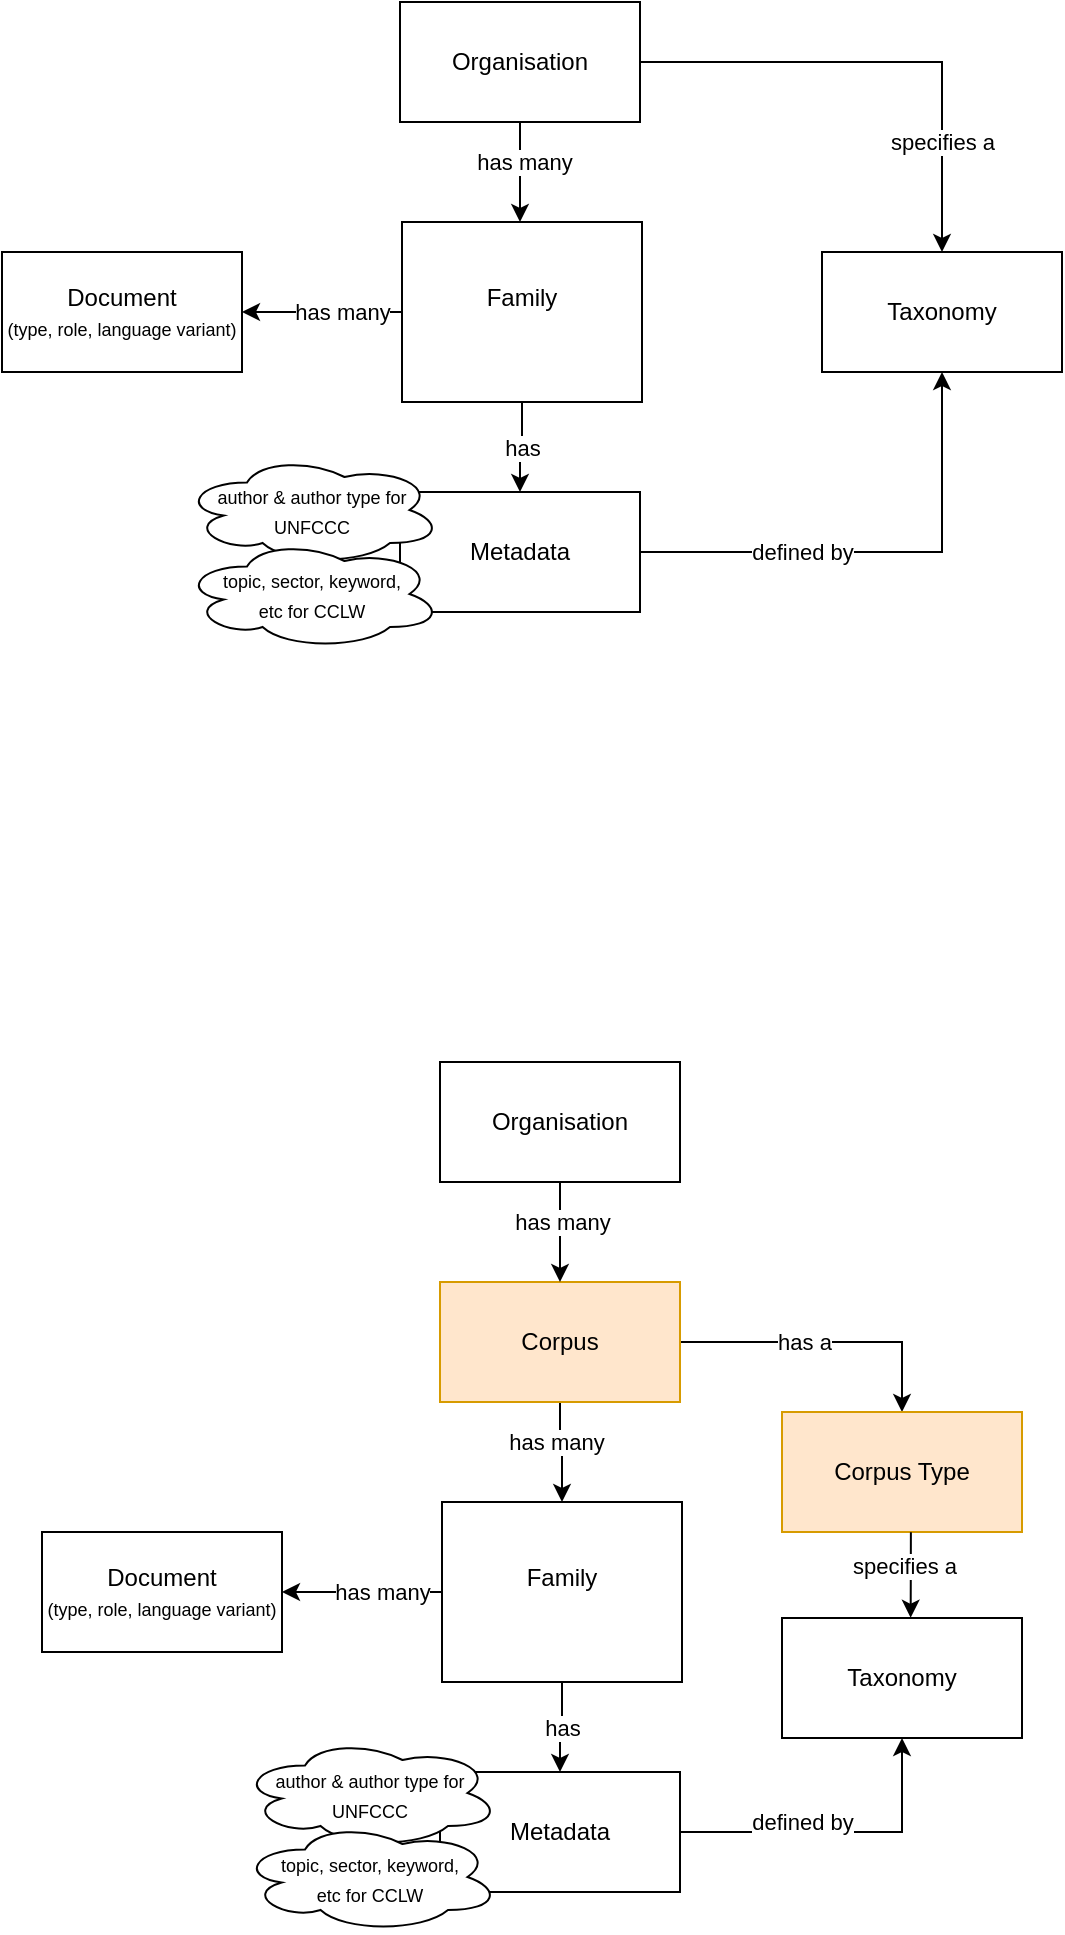 <mxfile version="23.1.4" type="github">
  <diagram name="Page-1" id="c4acf3e9-155e-7222-9cf6-157b1a14988f">
    <mxGraphModel dx="1034" dy="560" grid="1" gridSize="10" guides="1" tooltips="1" connect="1" arrows="1" fold="1" page="1" pageScale="1" pageWidth="850" pageHeight="1100" background="none" math="0" shadow="0">
      <root>
        <mxCell id="0" />
        <mxCell id="1" parent="0" />
        <mxCell id="eV83WFU-OSgZYZa45-zI-28" value="" style="edgeStyle=orthogonalEdgeStyle;rounded=0;orthogonalLoop=1;jettySize=auto;html=1;entryX=0.5;entryY=0;entryDx=0;entryDy=0;" parent="1" source="eV83WFU-OSgZYZa45-zI-23" target="eV83WFU-OSgZYZa45-zI-27" edge="1">
          <mxGeometry relative="1" as="geometry">
            <Array as="points">
              <mxPoint x="540" y="720" />
            </Array>
          </mxGeometry>
        </mxCell>
        <mxCell id="eV83WFU-OSgZYZa45-zI-29" value="has a" style="edgeLabel;html=1;align=center;verticalAlign=middle;resizable=0;points=[];" parent="eV83WFU-OSgZYZa45-zI-28" vertex="1" connectable="0">
          <mxGeometry x="0.076" y="1" relative="1" as="geometry">
            <mxPoint x="-17" y="1" as="offset" />
          </mxGeometry>
        </mxCell>
        <mxCell id="eV83WFU-OSgZYZa45-zI-38" value="" style="edgeStyle=orthogonalEdgeStyle;rounded=0;orthogonalLoop=1;jettySize=auto;html=1;" parent="1" source="eV83WFU-OSgZYZa45-zI-23" target="eV83WFU-OSgZYZa45-zI-36" edge="1">
          <mxGeometry relative="1" as="geometry" />
        </mxCell>
        <mxCell id="eV83WFU-OSgZYZa45-zI-39" value="has many" style="edgeLabel;html=1;align=center;verticalAlign=middle;resizable=0;points=[];" parent="eV83WFU-OSgZYZa45-zI-38" vertex="1" connectable="0">
          <mxGeometry x="-0.216" y="-2" relative="1" as="geometry">
            <mxPoint as="offset" />
          </mxGeometry>
        </mxCell>
        <mxCell id="eV83WFU-OSgZYZa45-zI-23" value="Corpus" style="rounded=0;whiteSpace=wrap;html=1;fillColor=#ffe6cc;strokeColor=#d79b00;" parent="1" vertex="1">
          <mxGeometry x="309" y="690" width="120" height="60" as="geometry" />
        </mxCell>
        <mxCell id="eV83WFU-OSgZYZa45-zI-25" style="edgeStyle=orthogonalEdgeStyle;rounded=0;orthogonalLoop=1;jettySize=auto;html=1;entryX=0.5;entryY=0;entryDx=0;entryDy=0;" parent="1" source="eV83WFU-OSgZYZa45-zI-24" target="eV83WFU-OSgZYZa45-zI-23" edge="1">
          <mxGeometry relative="1" as="geometry" />
        </mxCell>
        <mxCell id="eV83WFU-OSgZYZa45-zI-26" value="has many" style="edgeLabel;html=1;align=center;verticalAlign=middle;resizable=0;points=[];" parent="eV83WFU-OSgZYZa45-zI-25" vertex="1" connectable="0">
          <mxGeometry x="0.105" y="2" relative="1" as="geometry">
            <mxPoint x="-1" y="-8" as="offset" />
          </mxGeometry>
        </mxCell>
        <mxCell id="eV83WFU-OSgZYZa45-zI-24" value="Organisation" style="rounded=0;whiteSpace=wrap;html=1;" parent="1" vertex="1">
          <mxGeometry x="309" y="580" width="120" height="60" as="geometry" />
        </mxCell>
        <mxCell id="eV83WFU-OSgZYZa45-zI-27" value="Corpus Type" style="rounded=0;whiteSpace=wrap;html=1;fillColor=#ffe6cc;strokeColor=#d79b00;" parent="1" vertex="1">
          <mxGeometry x="480" y="755" width="120" height="60" as="geometry" />
        </mxCell>
        <mxCell id="eV83WFU-OSgZYZa45-zI-34" value="" style="edgeStyle=orthogonalEdgeStyle;rounded=0;orthogonalLoop=1;jettySize=auto;html=1;exitX=0.537;exitY=1.003;exitDx=0;exitDy=0;entryX=0.536;entryY=-0.002;entryDx=0;entryDy=0;entryPerimeter=0;exitPerimeter=0;" parent="1" source="eV83WFU-OSgZYZa45-zI-27" target="eV83WFU-OSgZYZa45-zI-33" edge="1">
          <mxGeometry relative="1" as="geometry">
            <mxPoint x="530" y="875" as="sourcePoint" />
          </mxGeometry>
        </mxCell>
        <mxCell id="eV83WFU-OSgZYZa45-zI-35" value="specifies a" style="edgeLabel;html=1;align=center;verticalAlign=middle;resizable=0;points=[];" parent="eV83WFU-OSgZYZa45-zI-34" vertex="1" connectable="0">
          <mxGeometry x="-0.202" y="2" relative="1" as="geometry">
            <mxPoint x="-6" as="offset" />
          </mxGeometry>
        </mxCell>
        <mxCell id="eV83WFU-OSgZYZa45-zI-33" value="Taxonomy" style="rounded=0;whiteSpace=wrap;html=1;" parent="1" vertex="1">
          <mxGeometry x="480" y="858" width="120" height="60" as="geometry" />
        </mxCell>
        <mxCell id="eV83WFU-OSgZYZa45-zI-43" value="has" style="edgeStyle=orthogonalEdgeStyle;rounded=0;orthogonalLoop=1;jettySize=auto;html=1;" parent="1" source="eV83WFU-OSgZYZa45-zI-36" target="eV83WFU-OSgZYZa45-zI-42" edge="1">
          <mxGeometry relative="1" as="geometry">
            <mxPoint x="370.0" y="905" as="sourcePoint" />
          </mxGeometry>
        </mxCell>
        <mxCell id="eV83WFU-OSgZYZa45-zI-46" value="" style="edgeStyle=orthogonalEdgeStyle;rounded=0;orthogonalLoop=1;jettySize=auto;html=1;" parent="1" source="eV83WFU-OSgZYZa45-zI-36" target="eV83WFU-OSgZYZa45-zI-45" edge="1">
          <mxGeometry relative="1" as="geometry" />
        </mxCell>
        <mxCell id="eV83WFU-OSgZYZa45-zI-47" value="has many" style="edgeLabel;html=1;align=center;verticalAlign=middle;resizable=0;points=[];" parent="eV83WFU-OSgZYZa45-zI-46" vertex="1" connectable="0">
          <mxGeometry x="0.116" y="1" relative="1" as="geometry">
            <mxPoint x="14" y="-1" as="offset" />
          </mxGeometry>
        </mxCell>
        <mxCell id="eV83WFU-OSgZYZa45-zI-36" value="&lt;div&gt;Family&lt;/div&gt;&lt;div&gt;&lt;br&gt;&lt;/div&gt;" style="rounded=0;whiteSpace=wrap;html=1;" parent="1" vertex="1">
          <mxGeometry x="310" y="800" width="120" height="90" as="geometry" />
        </mxCell>
        <mxCell id="eV83WFU-OSgZYZa45-zI-44" value="defined by" style="edgeStyle=orthogonalEdgeStyle;rounded=0;orthogonalLoop=1;jettySize=auto;html=1;" parent="1" source="eV83WFU-OSgZYZa45-zI-42" target="eV83WFU-OSgZYZa45-zI-33" edge="1">
          <mxGeometry x="-0.228" y="5" relative="1" as="geometry">
            <mxPoint as="offset" />
          </mxGeometry>
        </mxCell>
        <mxCell id="eV83WFU-OSgZYZa45-zI-42" value="Metadata" style="rounded=0;whiteSpace=wrap;html=1;" parent="1" vertex="1">
          <mxGeometry x="309" y="935" width="120" height="60" as="geometry" />
        </mxCell>
        <mxCell id="eV83WFU-OSgZYZa45-zI-45" value="&lt;div&gt;Document&lt;/div&gt;&lt;div&gt;&lt;font style=&quot;font-size: 9px;&quot;&gt;(type, role, language variant)&lt;/font&gt;&lt;br&gt;&lt;/div&gt;" style="whiteSpace=wrap;html=1;rounded=0;" parent="1" vertex="1">
          <mxGeometry x="110" y="815" width="120" height="60" as="geometry" />
        </mxCell>
        <mxCell id="eV83WFU-OSgZYZa45-zI-48" value="&lt;font style=&quot;font-size: 9px;&quot;&gt;author &amp;amp; author type for UNFCCC&lt;br&gt;&lt;/font&gt;" style="ellipse;shape=cloud;whiteSpace=wrap;html=1;" parent="1" vertex="1">
          <mxGeometry x="209" y="918" width="130" height="55" as="geometry" />
        </mxCell>
        <mxCell id="eV83WFU-OSgZYZa45-zI-49" value="&lt;font style=&quot;font-size: 9px;&quot;&gt;topic, sector, keyword, &lt;br&gt;etc for CCLW&lt;br&gt;&lt;/font&gt;" style="ellipse;shape=cloud;whiteSpace=wrap;html=1;" parent="1" vertex="1">
          <mxGeometry x="209" y="960" width="130" height="55" as="geometry" />
        </mxCell>
        <mxCell id="AhHIARxN84_a-hsQjPdf-6" style="edgeStyle=orthogonalEdgeStyle;rounded=0;orthogonalLoop=1;jettySize=auto;html=1;entryX=0.5;entryY=0;entryDx=0;entryDy=0;" edge="1" parent="1" source="AhHIARxN84_a-hsQjPdf-8">
          <mxGeometry relative="1" as="geometry">
            <mxPoint x="349" y="160" as="targetPoint" />
          </mxGeometry>
        </mxCell>
        <mxCell id="AhHIARxN84_a-hsQjPdf-7" value="has many" style="edgeLabel;html=1;align=center;verticalAlign=middle;resizable=0;points=[];" vertex="1" connectable="0" parent="AhHIARxN84_a-hsQjPdf-6">
          <mxGeometry x="0.105" y="2" relative="1" as="geometry">
            <mxPoint x="-1" y="-8" as="offset" />
          </mxGeometry>
        </mxCell>
        <mxCell id="AhHIARxN84_a-hsQjPdf-8" value="Organisation" style="rounded=0;whiteSpace=wrap;html=1;" vertex="1" parent="1">
          <mxGeometry x="289" y="50" width="120" height="60" as="geometry" />
        </mxCell>
        <mxCell id="AhHIARxN84_a-hsQjPdf-11" value="" style="edgeStyle=orthogonalEdgeStyle;rounded=0;orthogonalLoop=1;jettySize=auto;html=1;exitX=1;exitY=0.5;exitDx=0;exitDy=0;" edge="1" parent="1" source="AhHIARxN84_a-hsQjPdf-8" target="AhHIARxN84_a-hsQjPdf-15">
          <mxGeometry relative="1" as="geometry">
            <mxPoint x="550" y="235" as="sourcePoint" />
          </mxGeometry>
        </mxCell>
        <mxCell id="AhHIARxN84_a-hsQjPdf-12" value="specifies a" style="edgeLabel;html=1;align=center;verticalAlign=middle;resizable=0;points=[];" vertex="1" connectable="0" parent="AhHIARxN84_a-hsQjPdf-11">
          <mxGeometry x="-0.202" y="2" relative="1" as="geometry">
            <mxPoint x="53" y="42" as="offset" />
          </mxGeometry>
        </mxCell>
        <mxCell id="AhHIARxN84_a-hsQjPdf-15" value="Taxonomy" style="rounded=0;whiteSpace=wrap;html=1;" vertex="1" parent="1">
          <mxGeometry x="500" y="175" width="120" height="60" as="geometry" />
        </mxCell>
        <mxCell id="AhHIARxN84_a-hsQjPdf-18" value="has" style="edgeStyle=orthogonalEdgeStyle;rounded=0;orthogonalLoop=1;jettySize=auto;html=1;" edge="1" parent="1" source="AhHIARxN84_a-hsQjPdf-21" target="AhHIARxN84_a-hsQjPdf-23">
          <mxGeometry relative="1" as="geometry">
            <mxPoint x="350.0" y="265" as="sourcePoint" />
          </mxGeometry>
        </mxCell>
        <mxCell id="AhHIARxN84_a-hsQjPdf-19" value="" style="edgeStyle=orthogonalEdgeStyle;rounded=0;orthogonalLoop=1;jettySize=auto;html=1;" edge="1" parent="1" source="AhHIARxN84_a-hsQjPdf-21" target="AhHIARxN84_a-hsQjPdf-24">
          <mxGeometry relative="1" as="geometry" />
        </mxCell>
        <mxCell id="AhHIARxN84_a-hsQjPdf-20" value="has many" style="edgeLabel;html=1;align=center;verticalAlign=middle;resizable=0;points=[];" vertex="1" connectable="0" parent="AhHIARxN84_a-hsQjPdf-19">
          <mxGeometry x="0.116" y="1" relative="1" as="geometry">
            <mxPoint x="14" y="-1" as="offset" />
          </mxGeometry>
        </mxCell>
        <mxCell id="AhHIARxN84_a-hsQjPdf-21" value="&lt;div&gt;Family&lt;/div&gt;&lt;div&gt;&lt;br&gt;&lt;/div&gt;" style="rounded=0;whiteSpace=wrap;html=1;" vertex="1" parent="1">
          <mxGeometry x="290" y="160" width="120" height="90" as="geometry" />
        </mxCell>
        <mxCell id="AhHIARxN84_a-hsQjPdf-22" value="defined by" style="edgeStyle=orthogonalEdgeStyle;rounded=0;orthogonalLoop=1;jettySize=auto;html=1;" edge="1" parent="1" source="AhHIARxN84_a-hsQjPdf-23" target="AhHIARxN84_a-hsQjPdf-15">
          <mxGeometry x="-0.328" relative="1" as="geometry">
            <mxPoint as="offset" />
          </mxGeometry>
        </mxCell>
        <mxCell id="AhHIARxN84_a-hsQjPdf-23" value="Metadata" style="rounded=0;whiteSpace=wrap;html=1;" vertex="1" parent="1">
          <mxGeometry x="289" y="295" width="120" height="60" as="geometry" />
        </mxCell>
        <mxCell id="AhHIARxN84_a-hsQjPdf-24" value="&lt;div&gt;Document&lt;/div&gt;&lt;div&gt;&lt;font style=&quot;font-size: 9px;&quot;&gt;(type, role, language variant)&lt;/font&gt;&lt;br&gt;&lt;/div&gt;" style="whiteSpace=wrap;html=1;rounded=0;" vertex="1" parent="1">
          <mxGeometry x="90" y="175" width="120" height="60" as="geometry" />
        </mxCell>
        <mxCell id="AhHIARxN84_a-hsQjPdf-27" value="&lt;font style=&quot;font-size: 9px;&quot;&gt;author &amp;amp; author type for UNFCCC&lt;br&gt;&lt;/font&gt;" style="ellipse;shape=cloud;whiteSpace=wrap;html=1;" vertex="1" parent="1">
          <mxGeometry x="180" y="276.5" width="130" height="55" as="geometry" />
        </mxCell>
        <mxCell id="AhHIARxN84_a-hsQjPdf-28" value="&lt;font style=&quot;font-size: 9px;&quot;&gt;topic, sector, keyword, &lt;br&gt;etc for CCLW&lt;br&gt;&lt;/font&gt;" style="ellipse;shape=cloud;whiteSpace=wrap;html=1;" vertex="1" parent="1">
          <mxGeometry x="180" y="318.5" width="130" height="55" as="geometry" />
        </mxCell>
      </root>
    </mxGraphModel>
  </diagram>
</mxfile>
